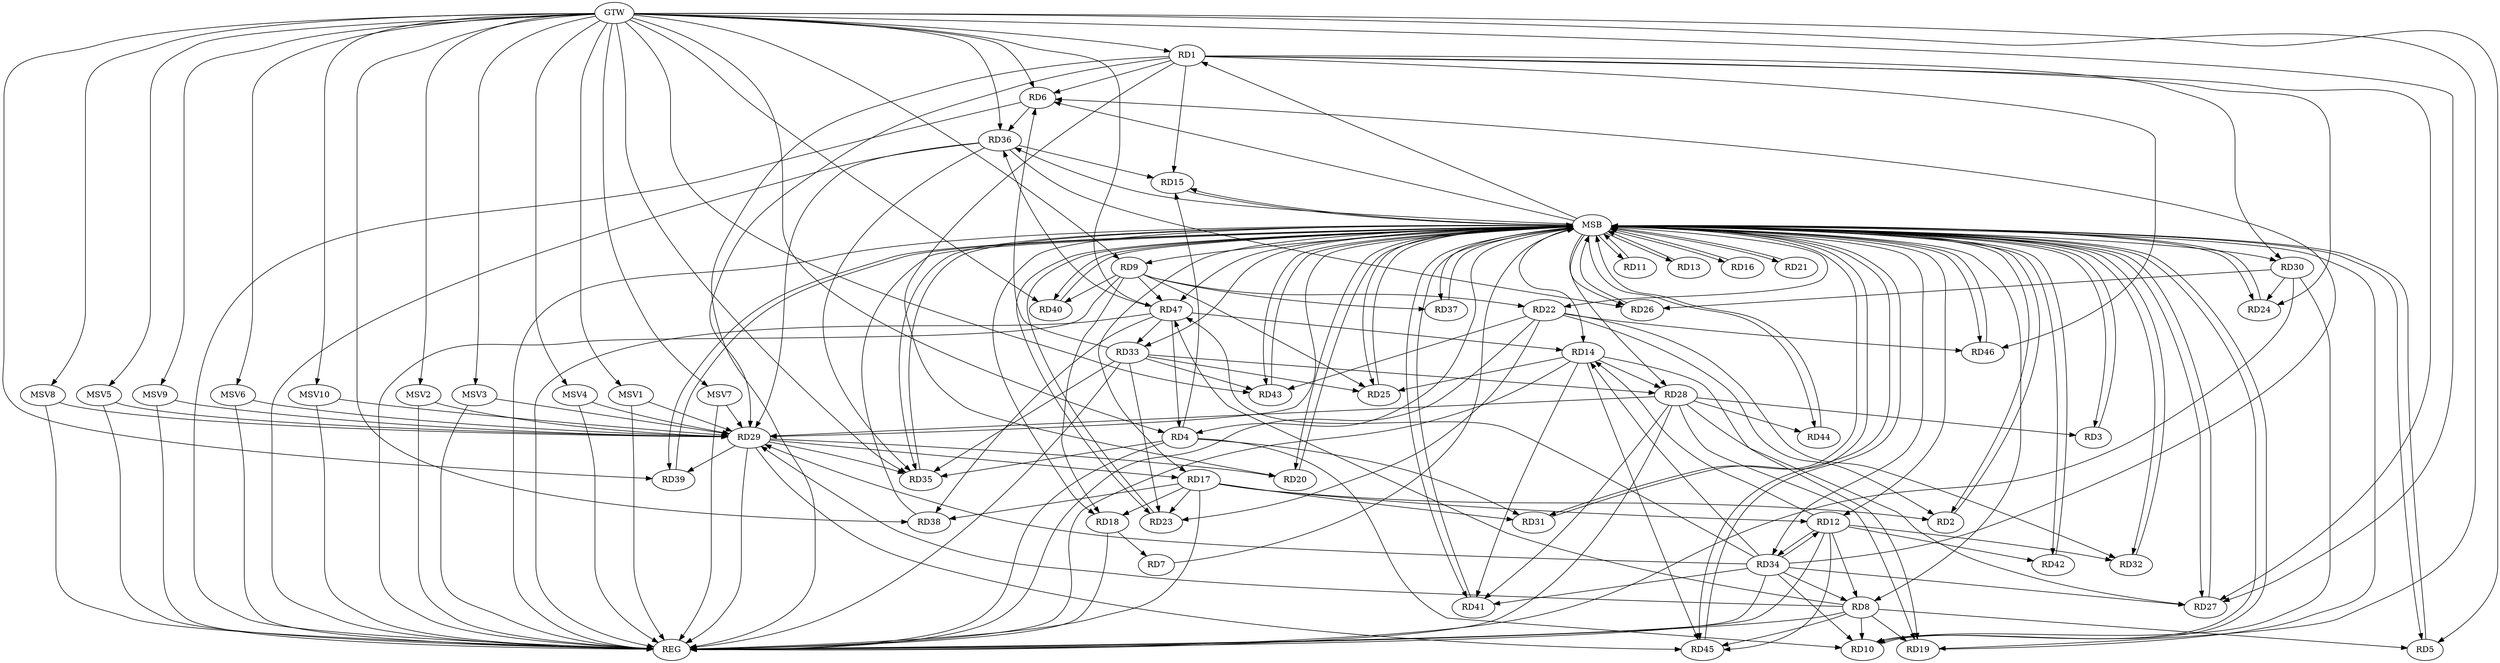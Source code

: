 strict digraph G {
  RD1 [ label="RD1" ];
  RD2 [ label="RD2" ];
  RD3 [ label="RD3" ];
  RD4 [ label="RD4" ];
  RD5 [ label="RD5" ];
  RD6 [ label="RD6" ];
  RD7 [ label="RD7" ];
  RD8 [ label="RD8" ];
  RD9 [ label="RD9" ];
  RD10 [ label="RD10" ];
  RD11 [ label="RD11" ];
  RD12 [ label="RD12" ];
  RD13 [ label="RD13" ];
  RD14 [ label="RD14" ];
  RD15 [ label="RD15" ];
  RD16 [ label="RD16" ];
  RD17 [ label="RD17" ];
  RD18 [ label="RD18" ];
  RD19 [ label="RD19" ];
  RD20 [ label="RD20" ];
  RD21 [ label="RD21" ];
  RD22 [ label="RD22" ];
  RD23 [ label="RD23" ];
  RD24 [ label="RD24" ];
  RD25 [ label="RD25" ];
  RD26 [ label="RD26" ];
  RD27 [ label="RD27" ];
  RD28 [ label="RD28" ];
  RD29 [ label="RD29" ];
  RD30 [ label="RD30" ];
  RD31 [ label="RD31" ];
  RD32 [ label="RD32" ];
  RD33 [ label="RD33" ];
  RD34 [ label="RD34" ];
  RD35 [ label="RD35" ];
  RD36 [ label="RD36" ];
  RD37 [ label="RD37" ];
  RD38 [ label="RD38" ];
  RD39 [ label="RD39" ];
  RD40 [ label="RD40" ];
  RD41 [ label="RD41" ];
  RD42 [ label="RD42" ];
  RD43 [ label="RD43" ];
  RD44 [ label="RD44" ];
  RD45 [ label="RD45" ];
  RD46 [ label="RD46" ];
  RD47 [ label="RD47" ];
  GTW [ label="GTW" ];
  REG [ label="REG" ];
  MSB [ label="MSB" ];
  MSV1 [ label="MSV1" ];
  MSV2 [ label="MSV2" ];
  MSV3 [ label="MSV3" ];
  MSV4 [ label="MSV4" ];
  MSV5 [ label="MSV5" ];
  MSV6 [ label="MSV6" ];
  MSV7 [ label="MSV7" ];
  MSV8 [ label="MSV8" ];
  MSV9 [ label="MSV9" ];
  MSV10 [ label="MSV10" ];
  RD1 -> RD6;
  RD1 -> RD15;
  RD1 -> RD20;
  RD1 -> RD24;
  RD1 -> RD27;
  RD1 -> RD29;
  RD1 -> RD30;
  RD1 -> RD46;
  RD17 -> RD2;
  RD22 -> RD2;
  RD28 -> RD3;
  RD4 -> RD10;
  RD4 -> RD15;
  RD4 -> RD31;
  RD4 -> RD35;
  RD47 -> RD4;
  RD8 -> RD5;
  RD33 -> RD6;
  RD34 -> RD6;
  RD6 -> RD36;
  RD18 -> RD7;
  RD8 -> RD10;
  RD12 -> RD8;
  RD8 -> RD19;
  RD8 -> RD29;
  RD34 -> RD8;
  RD8 -> RD45;
  RD8 -> RD47;
  RD9 -> RD18;
  RD9 -> RD22;
  RD9 -> RD25;
  RD9 -> RD37;
  RD9 -> RD40;
  RD9 -> RD47;
  RD30 -> RD10;
  RD34 -> RD10;
  RD12 -> RD14;
  RD17 -> RD12;
  RD12 -> RD32;
  RD12 -> RD34;
  RD34 -> RD12;
  RD12 -> RD42;
  RD12 -> RD45;
  RD14 -> RD19;
  RD14 -> RD25;
  RD14 -> RD28;
  RD34 -> RD14;
  RD14 -> RD41;
  RD14 -> RD45;
  RD47 -> RD14;
  RD36 -> RD15;
  RD17 -> RD18;
  RD17 -> RD23;
  RD29 -> RD17;
  RD17 -> RD31;
  RD17 -> RD38;
  RD28 -> RD19;
  RD29 -> RD20;
  RD22 -> RD23;
  RD22 -> RD32;
  RD22 -> RD43;
  RD22 -> RD46;
  RD33 -> RD23;
  RD30 -> RD24;
  RD33 -> RD25;
  RD30 -> RD26;
  RD36 -> RD26;
  RD28 -> RD27;
  RD34 -> RD27;
  RD28 -> RD29;
  RD33 -> RD28;
  RD28 -> RD41;
  RD28 -> RD44;
  RD34 -> RD29;
  RD29 -> RD35;
  RD36 -> RD29;
  RD29 -> RD39;
  RD29 -> RD45;
  RD33 -> RD35;
  RD33 -> RD43;
  RD47 -> RD33;
  RD34 -> RD41;
  RD34 -> RD47;
  RD36 -> RD35;
  RD47 -> RD36;
  RD47 -> RD38;
  GTW -> RD5;
  GTW -> RD19;
  GTW -> RD9;
  GTW -> RD4;
  GTW -> RD1;
  GTW -> RD35;
  GTW -> RD43;
  GTW -> RD38;
  GTW -> RD39;
  GTW -> RD36;
  GTW -> RD27;
  GTW -> RD47;
  GTW -> RD40;
  GTW -> RD6;
  RD1 -> REG;
  RD4 -> REG;
  RD6 -> REG;
  RD8 -> REG;
  RD9 -> REG;
  RD12 -> REG;
  RD14 -> REG;
  RD17 -> REG;
  RD18 -> REG;
  RD22 -> REG;
  RD28 -> REG;
  RD29 -> REG;
  RD30 -> REG;
  RD33 -> REG;
  RD34 -> REG;
  RD36 -> REG;
  RD47 -> REG;
  RD2 -> MSB;
  MSB -> RD21;
  MSB -> RD33;
  MSB -> RD43;
  MSB -> REG;
  RD3 -> MSB;
  MSB -> RD18;
  MSB -> RD34;
  MSB -> RD40;
  RD5 -> MSB;
  MSB -> RD39;
  MSB -> RD46;
  RD7 -> MSB;
  MSB -> RD8;
  MSB -> RD10;
  MSB -> RD35;
  RD10 -> MSB;
  MSB -> RD20;
  MSB -> RD29;
  RD11 -> MSB;
  MSB -> RD1;
  MSB -> RD5;
  MSB -> RD6;
  MSB -> RD31;
  RD13 -> MSB;
  MSB -> RD15;
  MSB -> RD22;
  MSB -> RD28;
  MSB -> RD30;
  MSB -> RD37;
  RD15 -> MSB;
  MSB -> RD17;
  MSB -> RD25;
  RD16 -> MSB;
  MSB -> RD14;
  MSB -> RD44;
  RD19 -> MSB;
  MSB -> RD41;
  RD20 -> MSB;
  MSB -> RD24;
  RD21 -> MSB;
  MSB -> RD11;
  MSB -> RD23;
  RD23 -> MSB;
  MSB -> RD32;
  RD24 -> MSB;
  MSB -> RD3;
  MSB -> RD9;
  MSB -> RD47;
  RD25 -> MSB;
  RD26 -> MSB;
  MSB -> RD12;
  MSB -> RD42;
  RD27 -> MSB;
  MSB -> RD16;
  MSB -> RD26;
  RD31 -> MSB;
  MSB -> RD27;
  RD32 -> MSB;
  RD35 -> MSB;
  MSB -> RD4;
  RD37 -> MSB;
  RD38 -> MSB;
  MSB -> RD13;
  RD39 -> MSB;
  RD40 -> MSB;
  MSB -> RD2;
  MSB -> RD36;
  MSB -> RD45;
  RD41 -> MSB;
  RD42 -> MSB;
  RD43 -> MSB;
  RD44 -> MSB;
  RD45 -> MSB;
  RD46 -> MSB;
  MSV1 -> RD29;
  MSV2 -> RD29;
  MSV3 -> RD29;
  MSV4 -> RD29;
  GTW -> MSV1;
  MSV1 -> REG;
  GTW -> MSV2;
  MSV2 -> REG;
  GTW -> MSV3;
  MSV3 -> REG;
  GTW -> MSV4;
  MSV4 -> REG;
  MSV5 -> RD29;
  MSV6 -> RD29;
  MSV7 -> RD29;
  MSV8 -> RD29;
  GTW -> MSV5;
  MSV5 -> REG;
  GTW -> MSV6;
  MSV6 -> REG;
  GTW -> MSV7;
  MSV7 -> REG;
  GTW -> MSV8;
  MSV8 -> REG;
  MSV9 -> RD29;
  MSV10 -> RD29;
  GTW -> MSV9;
  MSV9 -> REG;
  GTW -> MSV10;
  MSV10 -> REG;
}
